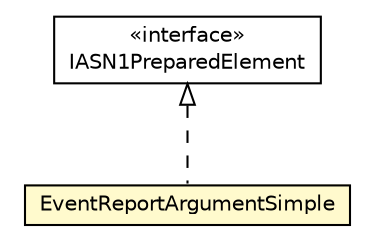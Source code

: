 #!/usr/local/bin/dot
#
# Class diagram 
# Generated by UMLGraph version R5_6-24-gf6e263 (http://www.umlgraph.org/)
#

digraph G {
	edge [fontname="Helvetica",fontsize=10,labelfontname="Helvetica",labelfontsize=10];
	node [fontname="Helvetica",fontsize=10,shape=plaintext];
	nodesep=0.25;
	ranksep=0.5;
	// org.universAAL.lddi.lib.ieeex73std.org.bn.coders.IASN1PreparedElement
	c141565 [label=<<table title="org.universAAL.lddi.lib.ieeex73std.org.bn.coders.IASN1PreparedElement" border="0" cellborder="1" cellspacing="0" cellpadding="2" port="p" href="../../org/bn/coders/IASN1PreparedElement.html">
		<tr><td><table border="0" cellspacing="0" cellpadding="1">
<tr><td align="center" balign="center"> &#171;interface&#187; </td></tr>
<tr><td align="center" balign="center"> IASN1PreparedElement </td></tr>
		</table></td></tr>
		</table>>, URL="../../org/bn/coders/IASN1PreparedElement.html", fontname="Helvetica", fontcolor="black", fontsize=10.0];
	// org.universAAL.lddi.lib.ieeex73std.x73.p20601.EventReportArgumentSimple
	c141744 [label=<<table title="org.universAAL.lddi.lib.ieeex73std.x73.p20601.EventReportArgumentSimple" border="0" cellborder="1" cellspacing="0" cellpadding="2" port="p" bgcolor="lemonChiffon" href="./EventReportArgumentSimple.html">
		<tr><td><table border="0" cellspacing="0" cellpadding="1">
<tr><td align="center" balign="center"> EventReportArgumentSimple </td></tr>
		</table></td></tr>
		</table>>, URL="./EventReportArgumentSimple.html", fontname="Helvetica", fontcolor="black", fontsize=10.0];
	//org.universAAL.lddi.lib.ieeex73std.x73.p20601.EventReportArgumentSimple implements org.universAAL.lddi.lib.ieeex73std.org.bn.coders.IASN1PreparedElement
	c141565:p -> c141744:p [dir=back,arrowtail=empty,style=dashed];
}

